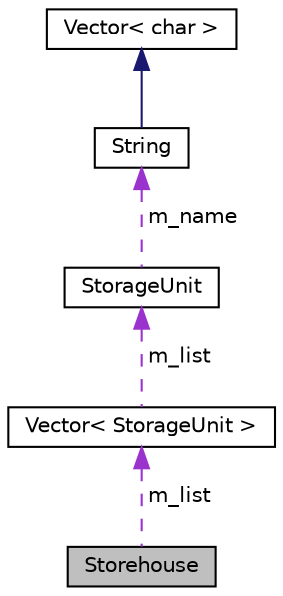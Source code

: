 digraph "Storehouse"
{
  edge [fontname="Helvetica",fontsize="10",labelfontname="Helvetica",labelfontsize="10"];
  node [fontname="Helvetica",fontsize="10",shape=record];
  Node1 [label="Storehouse",height=0.2,width=0.4,color="black", fillcolor="grey75", style="filled", fontcolor="black"];
  Node2 -> Node1 [dir="back",color="darkorchid3",fontsize="10",style="dashed",label=" m_list" ,fontname="Helvetica"];
  Node2 [label="Vector\< StorageUnit \>",height=0.2,width=0.4,color="black", fillcolor="white", style="filled",URL="$classVector.html"];
  Node3 -> Node2 [dir="back",color="darkorchid3",fontsize="10",style="dashed",label=" m_list" ,fontname="Helvetica"];
  Node3 [label="StorageUnit",height=0.2,width=0.4,color="black", fillcolor="white", style="filled",URL="$classStorageUnit.html"];
  Node4 -> Node3 [dir="back",color="darkorchid3",fontsize="10",style="dashed",label=" m_name" ,fontname="Helvetica"];
  Node4 [label="String",height=0.2,width=0.4,color="black", fillcolor="white", style="filled",URL="$classString.html"];
  Node5 -> Node4 [dir="back",color="midnightblue",fontsize="10",style="solid",fontname="Helvetica"];
  Node5 [label="Vector\< char \>",height=0.2,width=0.4,color="black", fillcolor="white", style="filled",URL="$classVector.html"];
}

